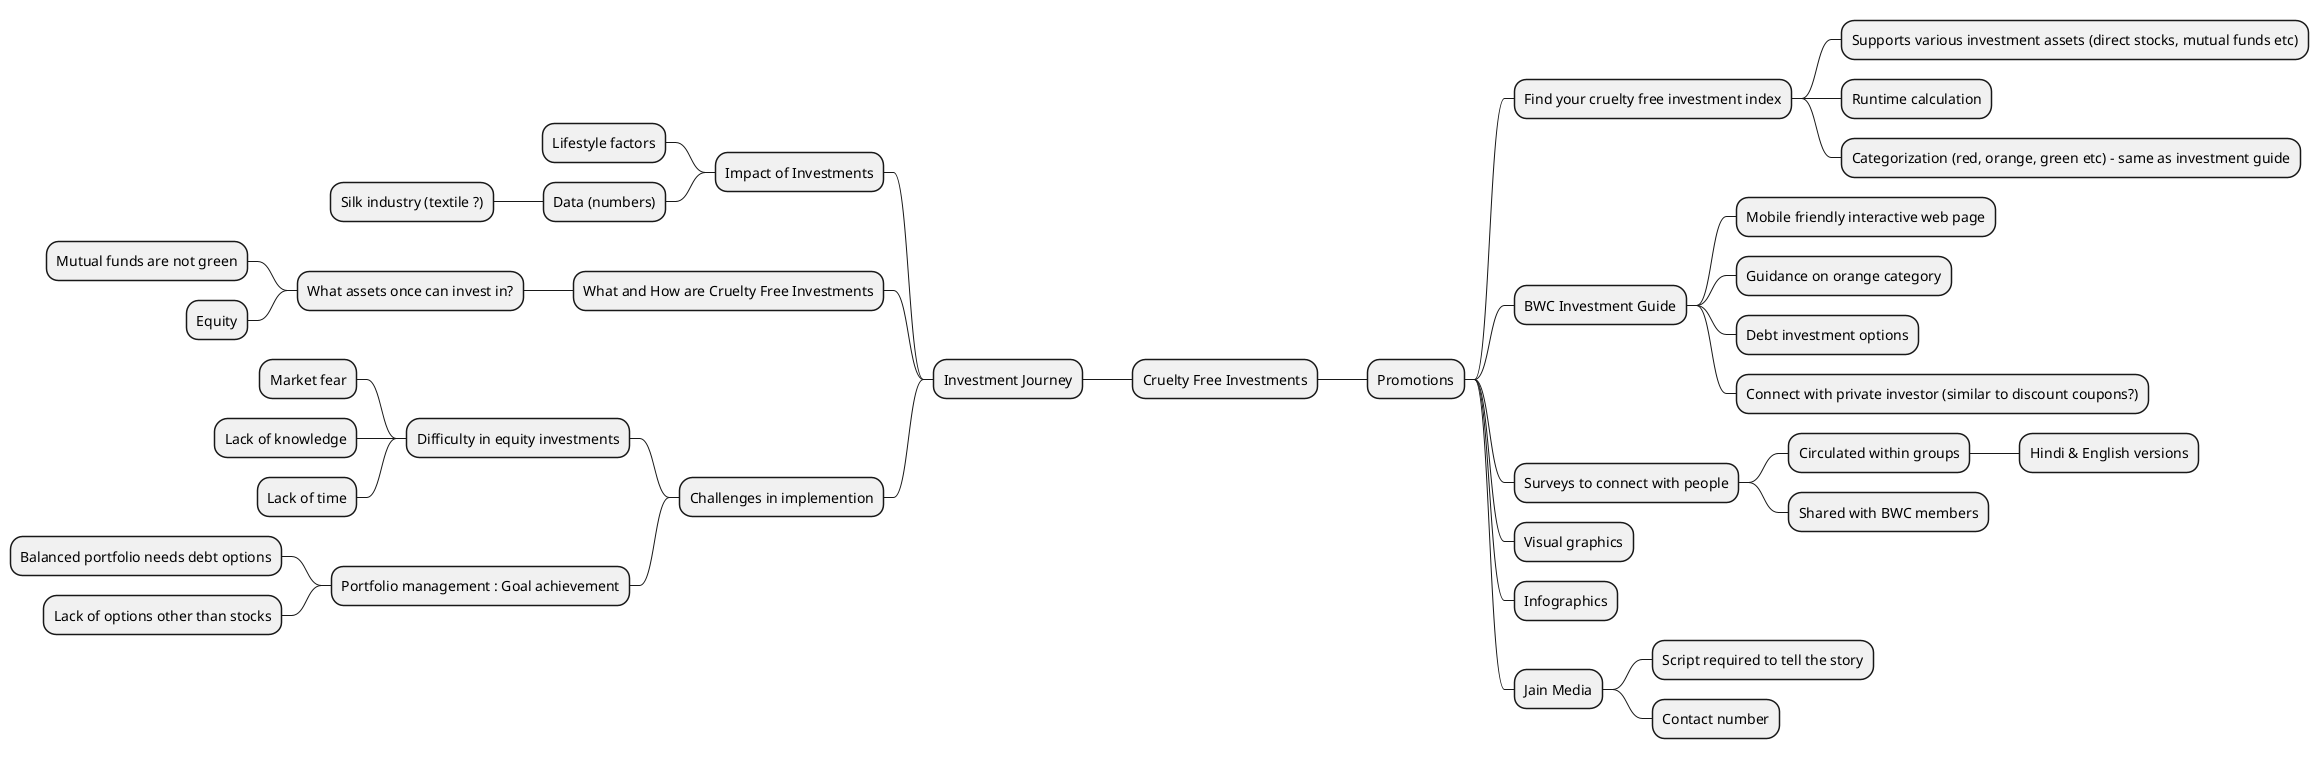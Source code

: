@startmindmap

+ Cruelty Free Investments
++ Promotions
+++ Find your cruelty free investment index
++++ Supports various investment assets (direct stocks, mutual funds etc)
++++ Runtime calculation
++++ Categorization (red, orange, green etc) - same as investment guide
+++ BWC Investment Guide
++++ Mobile friendly interactive web page
++++ Guidance on orange category
++++ Debt investment options
++++ Connect with private investor (similar to discount coupons?)
+++ Surveys to connect with people
++++ Circulated within groups
+++++ Hindi & English versions
++++ Shared with BWC members
+++ Visual graphics
+++ Infographics
+++ Jain Media
++++ Script required to tell the story
++++ Contact number
-- Investment Journey
--- Impact of Investments
---- Lifestyle factors
---- Data (numbers)
----- Silk industry (textile ?)
--- What and How are Cruelty Free Investments
---- What assets once can invest in?
----- Mutual funds are not green
----- Equity
--- Challenges in implemention
---- Difficulty in equity investments
----- Market fear
----- Lack of knowledge
----- Lack of time
---- Portfolio management : Goal achievement
----- Balanced portfolio needs debt options
----- Lack of options other than stocks
@endmindmap